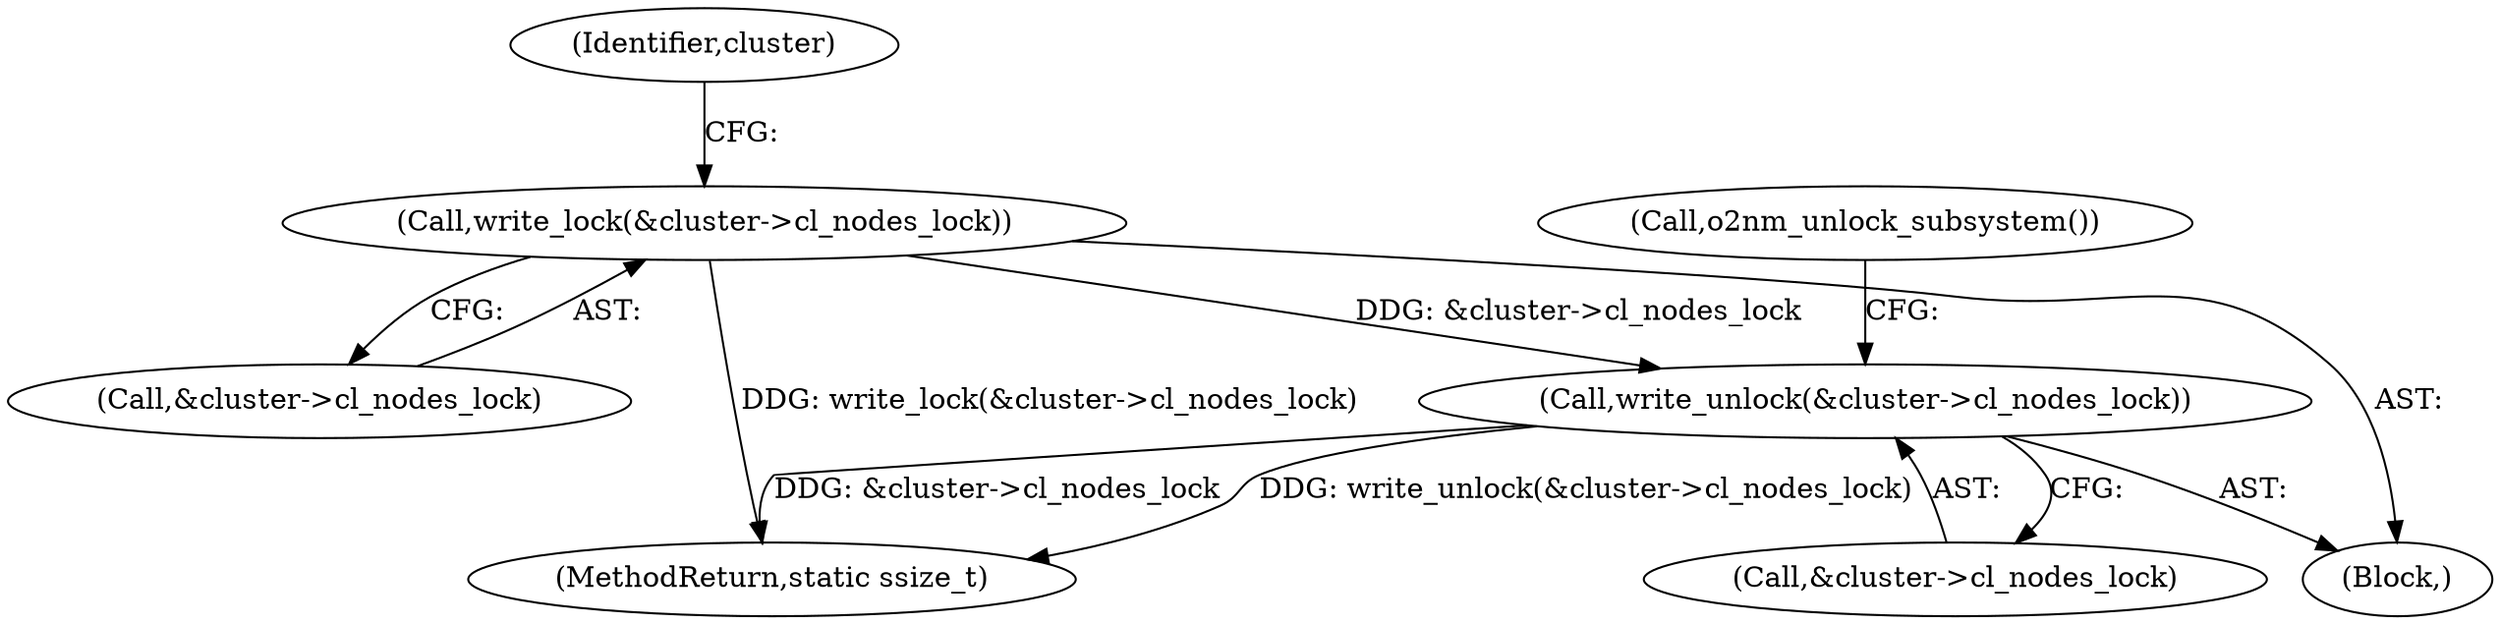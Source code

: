 digraph "0_linux_853bc26a7ea39e354b9f8889ae7ad1492ffa28d2@API" {
"1000194" [label="(Call,write_lock(&cluster->cl_nodes_lock))"];
"1000241" [label="(Call,write_unlock(&cluster->cl_nodes_lock))"];
"1000242" [label="(Call,&cluster->cl_nodes_lock)"];
"1000104" [label="(Block,)"];
"1000262" [label="(MethodReturn,static ssize_t)"];
"1000195" [label="(Call,&cluster->cl_nodes_lock)"];
"1000201" [label="(Identifier,cluster)"];
"1000246" [label="(Call,o2nm_unlock_subsystem())"];
"1000194" [label="(Call,write_lock(&cluster->cl_nodes_lock))"];
"1000241" [label="(Call,write_unlock(&cluster->cl_nodes_lock))"];
"1000194" -> "1000104"  [label="AST: "];
"1000194" -> "1000195"  [label="CFG: "];
"1000195" -> "1000194"  [label="AST: "];
"1000201" -> "1000194"  [label="CFG: "];
"1000194" -> "1000262"  [label="DDG: write_lock(&cluster->cl_nodes_lock)"];
"1000194" -> "1000241"  [label="DDG: &cluster->cl_nodes_lock"];
"1000241" -> "1000104"  [label="AST: "];
"1000241" -> "1000242"  [label="CFG: "];
"1000242" -> "1000241"  [label="AST: "];
"1000246" -> "1000241"  [label="CFG: "];
"1000241" -> "1000262"  [label="DDG: &cluster->cl_nodes_lock"];
"1000241" -> "1000262"  [label="DDG: write_unlock(&cluster->cl_nodes_lock)"];
}
